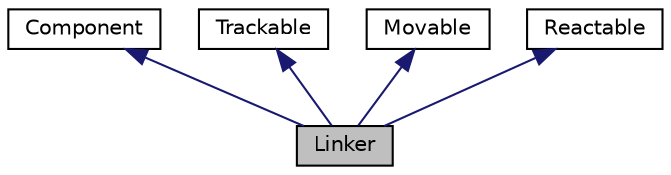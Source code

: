 digraph "Linker"
{
 // INTERACTIVE_SVG=YES
  edge [fontname="Helvetica",fontsize="10",labelfontname="Helvetica",labelfontsize="10"];
  node [fontname="Helvetica",fontsize="10",shape=record];
  Node0 [label="Linker",height=0.2,width=0.4,color="black", fillcolor="grey75", style="filled", fontcolor="black"];
  Node1 -> Node0 [dir="back",color="midnightblue",fontsize="10",style="solid",fontname="Helvetica"];
  Node1 [label="Component",height=0.2,width=0.4,color="black", fillcolor="white", style="filled",URL="$classComponent.html",tooltip="The base class for the Composite pattern hieararchy. "];
  Node2 -> Node0 [dir="back",color="midnightblue",fontsize="10",style="solid",fontname="Helvetica"];
  Node2 [label="Trackable",height=0.2,width=0.4,color="black", fillcolor="white", style="filled",URL="$classTrackable.html",tooltip="An abstract base class for a trackable object in the SubSystem. "];
  Node3 -> Node0 [dir="back",color="midnightblue",fontsize="10",style="solid",fontname="Helvetica"];
  Node3 [label="Movable",height=0.2,width=0.4,color="black", fillcolor="white", style="filled",URL="$classMovable.html",tooltip="An abstract base class for a movable element in the SubSystem. "];
  Node4 -> Node0 [dir="back",color="midnightblue",fontsize="10",style="solid",fontname="Helvetica"];
  Node4 [label="Reactable",height=0.2,width=0.4,color="black", fillcolor="white", style="filled",URL="$classReactable.html",tooltip="An abstract base class for a reactable element in the SubSystem. "];
}
